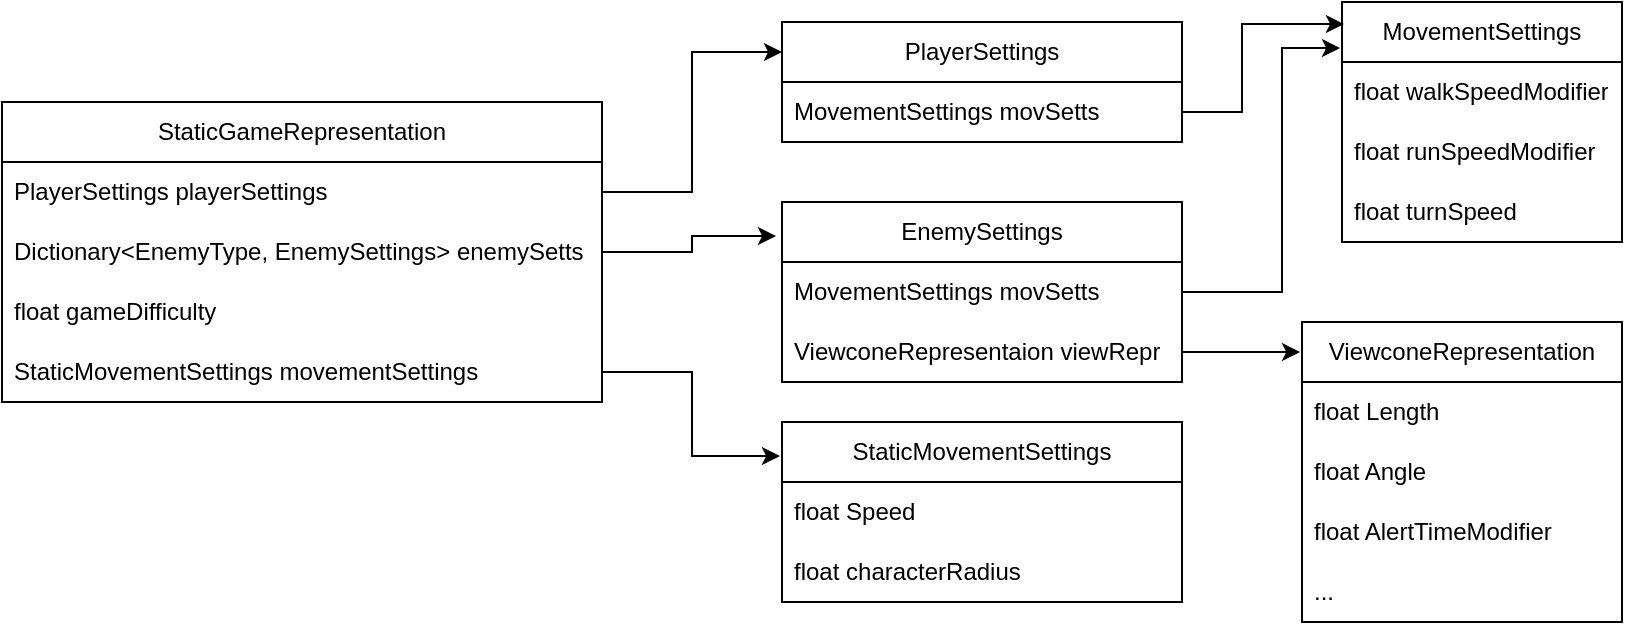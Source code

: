 <mxfile version="24.6.4" type="device">
  <diagram name="Stránka-1" id="RtnqWAiH80Gy1KFL8dgP">
    <mxGraphModel dx="1050" dy="537" grid="1" gridSize="10" guides="1" tooltips="1" connect="1" arrows="1" fold="1" page="1" pageScale="1" pageWidth="827" pageHeight="1169" math="0" shadow="0">
      <root>
        <mxCell id="0" />
        <mxCell id="1" parent="0" />
        <mxCell id="ZvcLzbZ-BUjcHEem17Ic-1" value="StaticGameRepresentation" style="swimlane;fontStyle=0;childLayout=stackLayout;horizontal=1;startSize=30;horizontalStack=0;resizeParent=1;resizeParentMax=0;resizeLast=0;collapsible=1;marginBottom=0;whiteSpace=wrap;html=1;" vertex="1" parent="1">
          <mxGeometry x="10" y="130" width="300" height="150" as="geometry" />
        </mxCell>
        <mxCell id="ZvcLzbZ-BUjcHEem17Ic-3" value="PlayerSettings playerSettings" style="text;strokeColor=none;fillColor=none;align=left;verticalAlign=middle;spacingLeft=4;spacingRight=4;overflow=hidden;points=[[0,0.5],[1,0.5]];portConstraint=eastwest;rotatable=0;whiteSpace=wrap;html=1;" vertex="1" parent="ZvcLzbZ-BUjcHEem17Ic-1">
          <mxGeometry y="30" width="300" height="30" as="geometry" />
        </mxCell>
        <mxCell id="ZvcLzbZ-BUjcHEem17Ic-2" value="&lt;div&gt;Dictionary&amp;lt;EnemyType, EnemySettings&amp;gt; enemySetts&lt;/div&gt;" style="text;strokeColor=none;fillColor=none;align=left;verticalAlign=middle;spacingLeft=4;spacingRight=4;overflow=hidden;points=[[0,0.5],[1,0.5]];portConstraint=eastwest;rotatable=0;whiteSpace=wrap;html=1;" vertex="1" parent="ZvcLzbZ-BUjcHEem17Ic-1">
          <mxGeometry y="60" width="300" height="30" as="geometry" />
        </mxCell>
        <mxCell id="ZvcLzbZ-BUjcHEem17Ic-4" value="float gameDifficulty" style="text;strokeColor=none;fillColor=none;align=left;verticalAlign=middle;spacingLeft=4;spacingRight=4;overflow=hidden;points=[[0,0.5],[1,0.5]];portConstraint=eastwest;rotatable=0;whiteSpace=wrap;html=1;" vertex="1" parent="ZvcLzbZ-BUjcHEem17Ic-1">
          <mxGeometry y="90" width="300" height="30" as="geometry" />
        </mxCell>
        <mxCell id="ZvcLzbZ-BUjcHEem17Ic-5" value="StaticMovementSettings movementSettings" style="text;strokeColor=none;fillColor=none;align=left;verticalAlign=middle;spacingLeft=4;spacingRight=4;overflow=hidden;points=[[0,0.5],[1,0.5]];portConstraint=eastwest;rotatable=0;whiteSpace=wrap;html=1;" vertex="1" parent="ZvcLzbZ-BUjcHEem17Ic-1">
          <mxGeometry y="120" width="300" height="30" as="geometry" />
        </mxCell>
        <mxCell id="ZvcLzbZ-BUjcHEem17Ic-6" value="MovementSettings" style="swimlane;fontStyle=0;childLayout=stackLayout;horizontal=1;startSize=30;horizontalStack=0;resizeParent=1;resizeParentMax=0;resizeLast=0;collapsible=1;marginBottom=0;whiteSpace=wrap;html=1;" vertex="1" parent="1">
          <mxGeometry x="680" y="80" width="140" height="120" as="geometry" />
        </mxCell>
        <mxCell id="ZvcLzbZ-BUjcHEem17Ic-7" value="float walkSpeedModifier" style="text;strokeColor=none;fillColor=none;align=left;verticalAlign=middle;spacingLeft=4;spacingRight=4;overflow=hidden;points=[[0,0.5],[1,0.5]];portConstraint=eastwest;rotatable=0;whiteSpace=wrap;html=1;" vertex="1" parent="ZvcLzbZ-BUjcHEem17Ic-6">
          <mxGeometry y="30" width="140" height="30" as="geometry" />
        </mxCell>
        <mxCell id="ZvcLzbZ-BUjcHEem17Ic-8" value="float runSpeedModifier" style="text;strokeColor=none;fillColor=none;align=left;verticalAlign=middle;spacingLeft=4;spacingRight=4;overflow=hidden;points=[[0,0.5],[1,0.5]];portConstraint=eastwest;rotatable=0;whiteSpace=wrap;html=1;" vertex="1" parent="ZvcLzbZ-BUjcHEem17Ic-6">
          <mxGeometry y="60" width="140" height="30" as="geometry" />
        </mxCell>
        <mxCell id="ZvcLzbZ-BUjcHEem17Ic-9" value="float turnSpeed" style="text;strokeColor=none;fillColor=none;align=left;verticalAlign=middle;spacingLeft=4;spacingRight=4;overflow=hidden;points=[[0,0.5],[1,0.5]];portConstraint=eastwest;rotatable=0;whiteSpace=wrap;html=1;" vertex="1" parent="ZvcLzbZ-BUjcHEem17Ic-6">
          <mxGeometry y="90" width="140" height="30" as="geometry" />
        </mxCell>
        <mxCell id="ZvcLzbZ-BUjcHEem17Ic-10" value="PlayerSettings" style="swimlane;fontStyle=0;childLayout=stackLayout;horizontal=1;startSize=30;horizontalStack=0;resizeParent=1;resizeParentMax=0;resizeLast=0;collapsible=1;marginBottom=0;whiteSpace=wrap;html=1;" vertex="1" parent="1">
          <mxGeometry x="400" y="90" width="200" height="60" as="geometry" />
        </mxCell>
        <mxCell id="ZvcLzbZ-BUjcHEem17Ic-11" value="MovementSettings movSetts" style="text;strokeColor=none;fillColor=none;align=left;verticalAlign=middle;spacingLeft=4;spacingRight=4;overflow=hidden;points=[[0,0.5],[1,0.5]];portConstraint=eastwest;rotatable=0;whiteSpace=wrap;html=1;" vertex="1" parent="ZvcLzbZ-BUjcHEem17Ic-10">
          <mxGeometry y="30" width="200" height="30" as="geometry" />
        </mxCell>
        <mxCell id="ZvcLzbZ-BUjcHEem17Ic-14" style="edgeStyle=orthogonalEdgeStyle;rounded=0;orthogonalLoop=1;jettySize=auto;html=1;exitX=1;exitY=0.5;exitDx=0;exitDy=0;entryX=0;entryY=0.25;entryDx=0;entryDy=0;" edge="1" parent="1" source="ZvcLzbZ-BUjcHEem17Ic-3" target="ZvcLzbZ-BUjcHEem17Ic-10">
          <mxGeometry relative="1" as="geometry" />
        </mxCell>
        <mxCell id="ZvcLzbZ-BUjcHEem17Ic-15" style="edgeStyle=orthogonalEdgeStyle;rounded=0;orthogonalLoop=1;jettySize=auto;html=1;exitX=1;exitY=0.75;exitDx=0;exitDy=0;entryX=0.007;entryY=0.092;entryDx=0;entryDy=0;entryPerimeter=0;" edge="1" parent="1" source="ZvcLzbZ-BUjcHEem17Ic-10" target="ZvcLzbZ-BUjcHEem17Ic-6">
          <mxGeometry relative="1" as="geometry">
            <Array as="points">
              <mxPoint x="630" y="135" />
              <mxPoint x="630" y="91" />
            </Array>
          </mxGeometry>
        </mxCell>
        <mxCell id="ZvcLzbZ-BUjcHEem17Ic-16" value="EnemySettings" style="swimlane;fontStyle=0;childLayout=stackLayout;horizontal=1;startSize=30;horizontalStack=0;resizeParent=1;resizeParentMax=0;resizeLast=0;collapsible=1;marginBottom=0;whiteSpace=wrap;html=1;" vertex="1" parent="1">
          <mxGeometry x="400" y="180" width="200" height="90" as="geometry" />
        </mxCell>
        <mxCell id="ZvcLzbZ-BUjcHEem17Ic-17" value="MovementSettings movSetts" style="text;strokeColor=none;fillColor=none;align=left;verticalAlign=middle;spacingLeft=4;spacingRight=4;overflow=hidden;points=[[0,0.5],[1,0.5]];portConstraint=eastwest;rotatable=0;whiteSpace=wrap;html=1;" vertex="1" parent="ZvcLzbZ-BUjcHEem17Ic-16">
          <mxGeometry y="30" width="200" height="30" as="geometry" />
        </mxCell>
        <mxCell id="ZvcLzbZ-BUjcHEem17Ic-18" value="ViewconeRepresentaion viewRepr" style="text;strokeColor=none;fillColor=none;align=left;verticalAlign=middle;spacingLeft=4;spacingRight=4;overflow=hidden;points=[[0,0.5],[1,0.5]];portConstraint=eastwest;rotatable=0;whiteSpace=wrap;html=1;" vertex="1" parent="ZvcLzbZ-BUjcHEem17Ic-16">
          <mxGeometry y="60" width="200" height="30" as="geometry" />
        </mxCell>
        <mxCell id="ZvcLzbZ-BUjcHEem17Ic-22" style="edgeStyle=orthogonalEdgeStyle;rounded=0;orthogonalLoop=1;jettySize=auto;html=1;exitX=1;exitY=0.5;exitDx=0;exitDy=0;entryX=-0.007;entryY=0.192;entryDx=0;entryDy=0;entryPerimeter=0;" edge="1" parent="1" source="ZvcLzbZ-BUjcHEem17Ic-17" target="ZvcLzbZ-BUjcHEem17Ic-6">
          <mxGeometry relative="1" as="geometry">
            <Array as="points">
              <mxPoint x="650" y="225" />
              <mxPoint x="650" y="103" />
            </Array>
          </mxGeometry>
        </mxCell>
        <mxCell id="ZvcLzbZ-BUjcHEem17Ic-24" value="ViewconeRepresentation" style="swimlane;fontStyle=0;childLayout=stackLayout;horizontal=1;startSize=30;horizontalStack=0;resizeParent=1;resizeParentMax=0;resizeLast=0;collapsible=1;marginBottom=0;whiteSpace=wrap;html=1;" vertex="1" parent="1">
          <mxGeometry x="660" y="240" width="160" height="150" as="geometry" />
        </mxCell>
        <mxCell id="ZvcLzbZ-BUjcHEem17Ic-25" value="float Length" style="text;strokeColor=none;fillColor=none;align=left;verticalAlign=middle;spacingLeft=4;spacingRight=4;overflow=hidden;points=[[0,0.5],[1,0.5]];portConstraint=eastwest;rotatable=0;whiteSpace=wrap;html=1;" vertex="1" parent="ZvcLzbZ-BUjcHEem17Ic-24">
          <mxGeometry y="30" width="160" height="30" as="geometry" />
        </mxCell>
        <mxCell id="ZvcLzbZ-BUjcHEem17Ic-26" value="float Angle" style="text;strokeColor=none;fillColor=none;align=left;verticalAlign=middle;spacingLeft=4;spacingRight=4;overflow=hidden;points=[[0,0.5],[1,0.5]];portConstraint=eastwest;rotatable=0;whiteSpace=wrap;html=1;" vertex="1" parent="ZvcLzbZ-BUjcHEem17Ic-24">
          <mxGeometry y="60" width="160" height="30" as="geometry" />
        </mxCell>
        <mxCell id="ZvcLzbZ-BUjcHEem17Ic-27" value="float AlertTimeModifier" style="text;strokeColor=none;fillColor=none;align=left;verticalAlign=middle;spacingLeft=4;spacingRight=4;overflow=hidden;points=[[0,0.5],[1,0.5]];portConstraint=eastwest;rotatable=0;whiteSpace=wrap;html=1;" vertex="1" parent="ZvcLzbZ-BUjcHEem17Ic-24">
          <mxGeometry y="90" width="160" height="30" as="geometry" />
        </mxCell>
        <mxCell id="ZvcLzbZ-BUjcHEem17Ic-28" value="..." style="text;strokeColor=none;fillColor=none;align=left;verticalAlign=middle;spacingLeft=4;spacingRight=4;overflow=hidden;points=[[0,0.5],[1,0.5]];portConstraint=eastwest;rotatable=0;whiteSpace=wrap;html=1;" vertex="1" parent="ZvcLzbZ-BUjcHEem17Ic-24">
          <mxGeometry y="120" width="160" height="30" as="geometry" />
        </mxCell>
        <mxCell id="ZvcLzbZ-BUjcHEem17Ic-29" style="edgeStyle=orthogonalEdgeStyle;rounded=0;orthogonalLoop=1;jettySize=auto;html=1;exitX=1;exitY=0.5;exitDx=0;exitDy=0;entryX=-0.006;entryY=0.1;entryDx=0;entryDy=0;entryPerimeter=0;" edge="1" parent="1" source="ZvcLzbZ-BUjcHEem17Ic-18" target="ZvcLzbZ-BUjcHEem17Ic-24">
          <mxGeometry relative="1" as="geometry" />
        </mxCell>
        <mxCell id="ZvcLzbZ-BUjcHEem17Ic-30" style="edgeStyle=orthogonalEdgeStyle;rounded=0;orthogonalLoop=1;jettySize=auto;html=1;exitX=1;exitY=0.5;exitDx=0;exitDy=0;entryX=-0.015;entryY=0.189;entryDx=0;entryDy=0;entryPerimeter=0;" edge="1" parent="1" source="ZvcLzbZ-BUjcHEem17Ic-2" target="ZvcLzbZ-BUjcHEem17Ic-16">
          <mxGeometry relative="1" as="geometry" />
        </mxCell>
        <mxCell id="ZvcLzbZ-BUjcHEem17Ic-31" value="StaticMovementSettings" style="swimlane;fontStyle=0;childLayout=stackLayout;horizontal=1;startSize=30;horizontalStack=0;resizeParent=1;resizeParentMax=0;resizeLast=0;collapsible=1;marginBottom=0;whiteSpace=wrap;html=1;" vertex="1" parent="1">
          <mxGeometry x="400" y="290" width="200" height="90" as="geometry" />
        </mxCell>
        <mxCell id="ZvcLzbZ-BUjcHEem17Ic-32" value="float Speed" style="text;strokeColor=none;fillColor=none;align=left;verticalAlign=middle;spacingLeft=4;spacingRight=4;overflow=hidden;points=[[0,0.5],[1,0.5]];portConstraint=eastwest;rotatable=0;whiteSpace=wrap;html=1;" vertex="1" parent="ZvcLzbZ-BUjcHEem17Ic-31">
          <mxGeometry y="30" width="200" height="30" as="geometry" />
        </mxCell>
        <mxCell id="ZvcLzbZ-BUjcHEem17Ic-33" value="float characterRadius" style="text;strokeColor=none;fillColor=none;align=left;verticalAlign=middle;spacingLeft=4;spacingRight=4;overflow=hidden;points=[[0,0.5],[1,0.5]];portConstraint=eastwest;rotatable=0;whiteSpace=wrap;html=1;" vertex="1" parent="ZvcLzbZ-BUjcHEem17Ic-31">
          <mxGeometry y="60" width="200" height="30" as="geometry" />
        </mxCell>
        <mxCell id="ZvcLzbZ-BUjcHEem17Ic-36" style="edgeStyle=orthogonalEdgeStyle;rounded=0;orthogonalLoop=1;jettySize=auto;html=1;exitX=1;exitY=0.5;exitDx=0;exitDy=0;entryX=-0.005;entryY=0.189;entryDx=0;entryDy=0;entryPerimeter=0;" edge="1" parent="1" source="ZvcLzbZ-BUjcHEem17Ic-5" target="ZvcLzbZ-BUjcHEem17Ic-31">
          <mxGeometry relative="1" as="geometry" />
        </mxCell>
      </root>
    </mxGraphModel>
  </diagram>
</mxfile>
